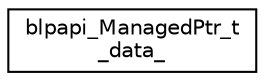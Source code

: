digraph "Graphical Class Hierarchy"
{
  edge [fontname="Helvetica",fontsize="10",labelfontname="Helvetica",labelfontsize="10"];
  node [fontname="Helvetica",fontsize="10",shape=record];
  rankdir="LR";
  Node1 [label="blpapi_ManagedPtr_t\l_data_",height=0.2,width=0.4,color="black", fillcolor="white", style="filled",URL="$unionblpapi___managed_ptr__t__data__.html"];
}
